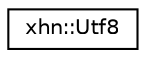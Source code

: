 digraph "Graphical Class Hierarchy"
{
  edge [fontname="Helvetica",fontsize="10",labelfontname="Helvetica",labelfontsize="10"];
  node [fontname="Helvetica",fontsize="10",shape=record];
  rankdir="LR";
  Node1 [label="xhn::Utf8",height=0.2,width=0.4,color="black", fillcolor="white", style="filled",URL="$classxhn_1_1_utf8.html"];
}
